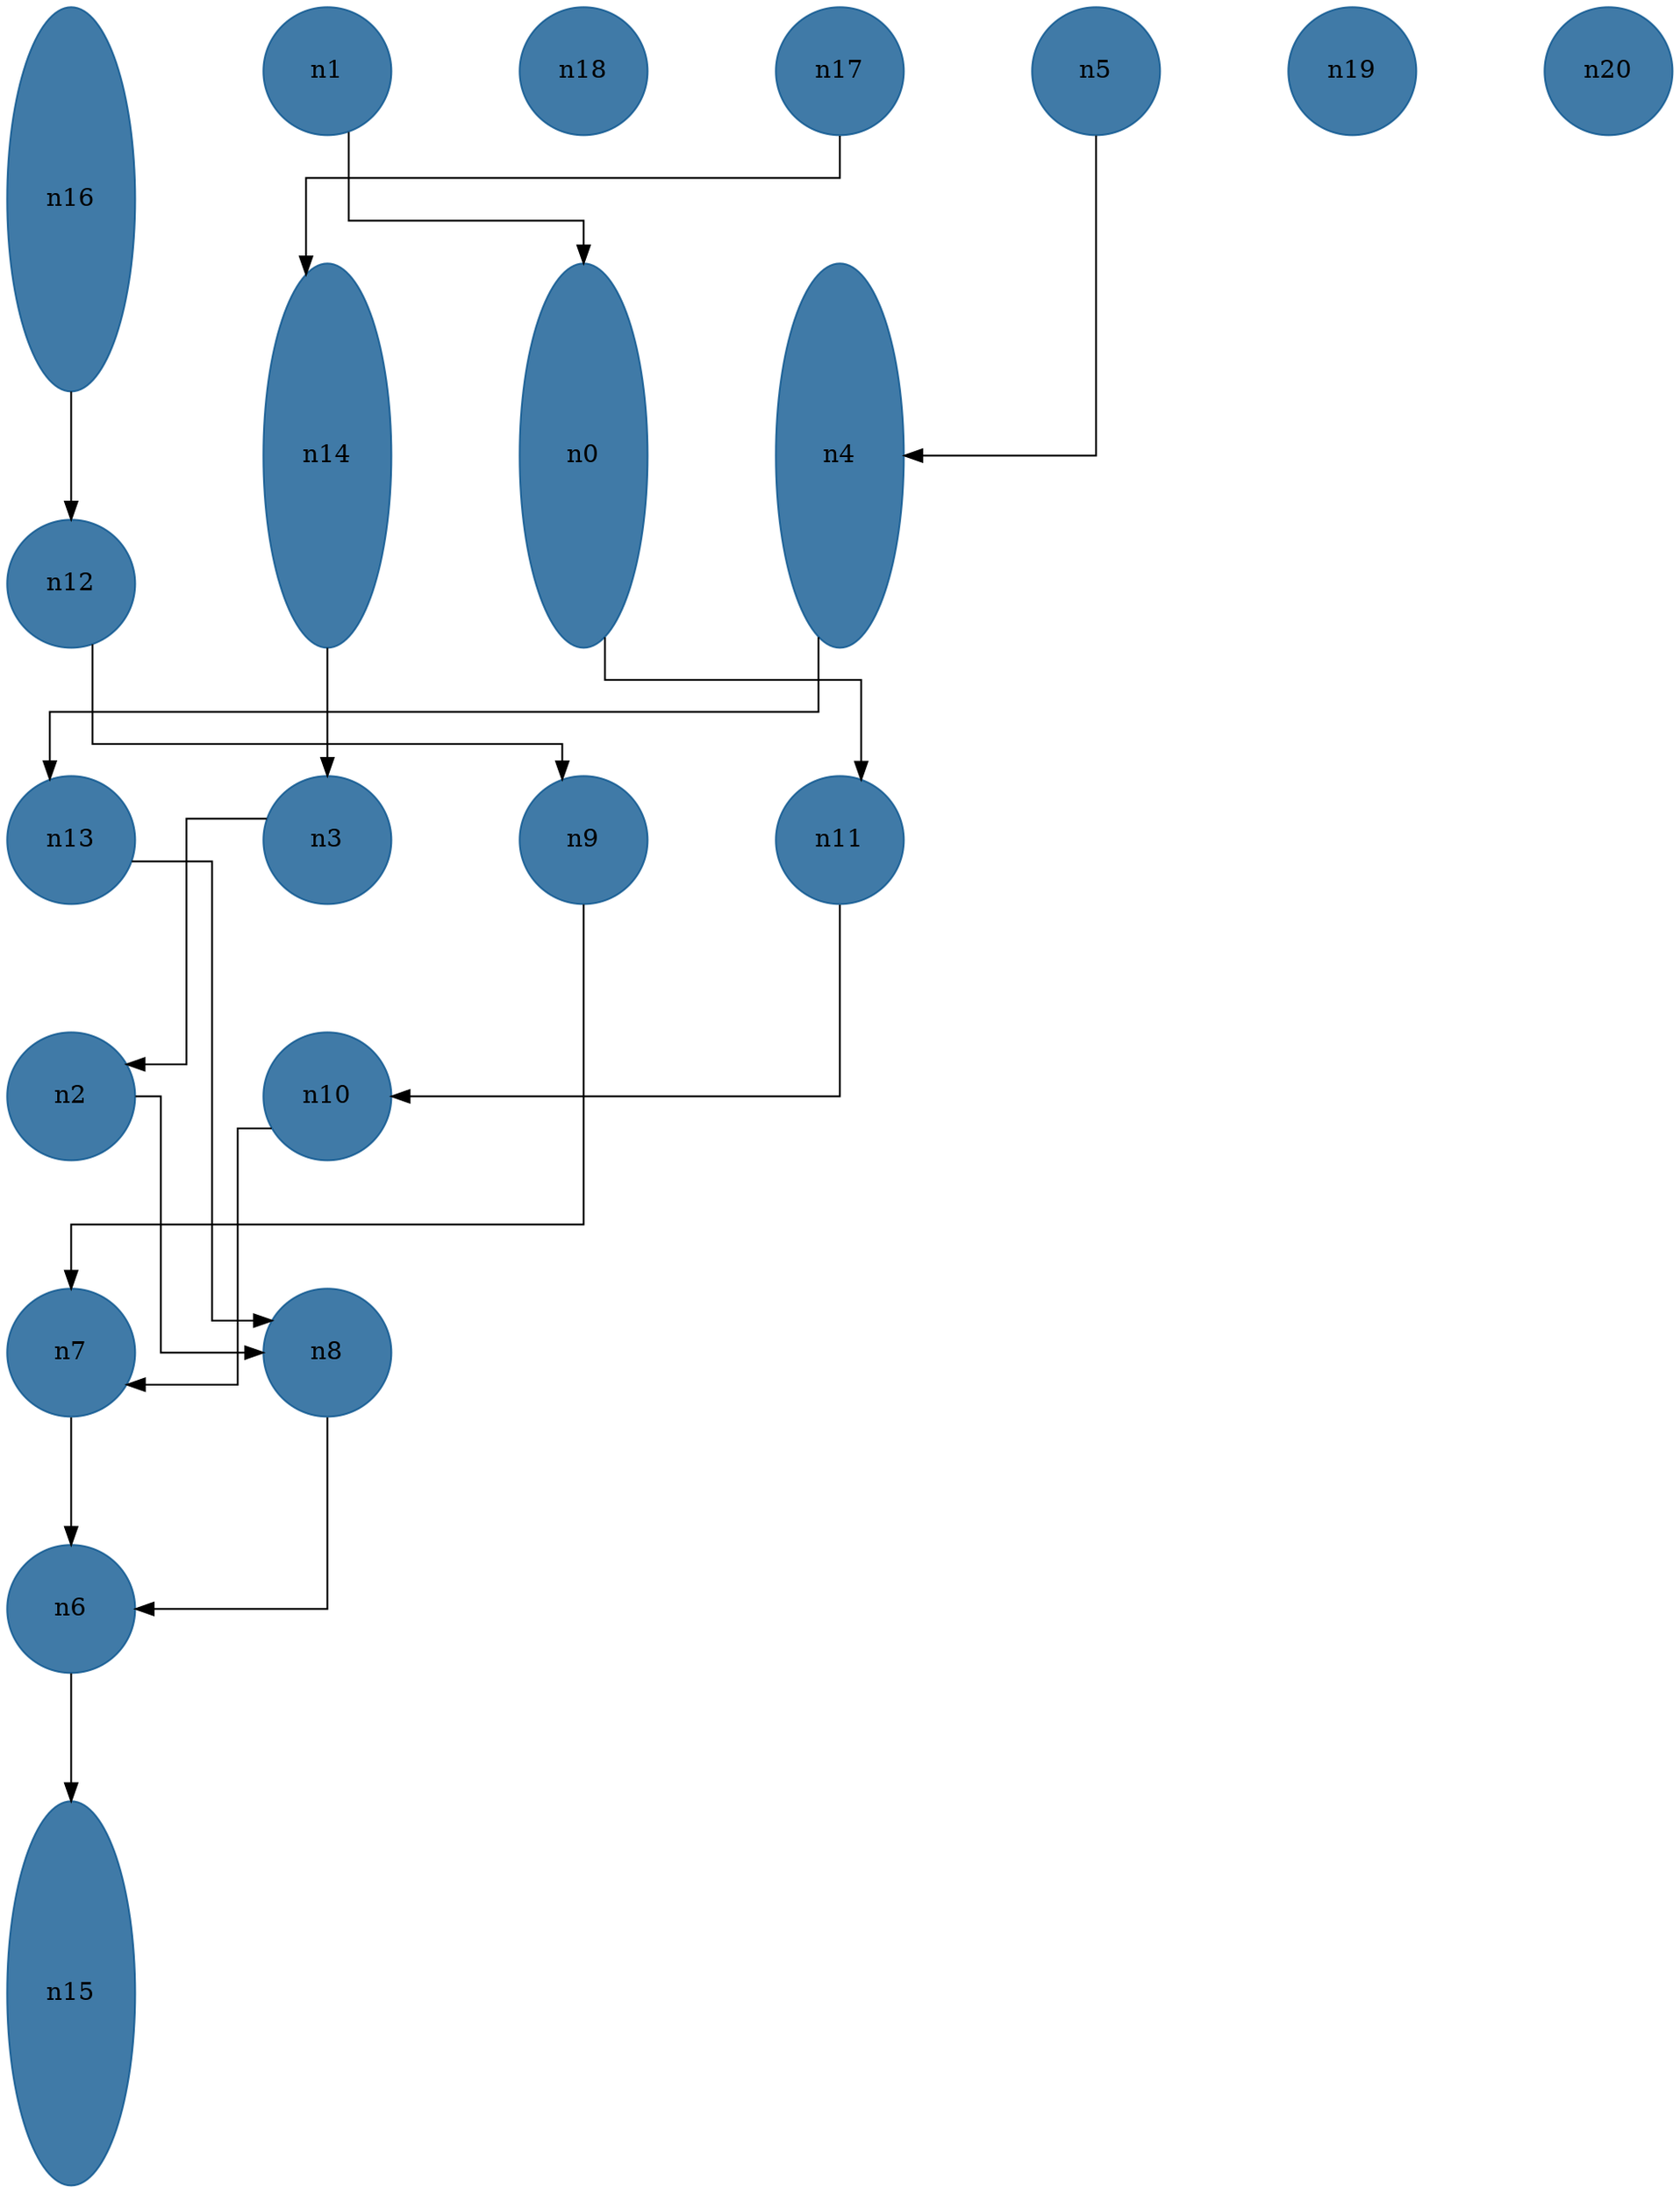 //do not use DOT to generate pdf use NEATO or FDP
digraph{
layout="neato";
splines="ortho";
n16[shape="ellipse", style="filled", color="#004E8ABF", pos="0,17!", height="3", width="1"];
n16 -> n12;
n1[shape="ellipse", style="filled", color="#004E8ABF", pos="2,18!", height="1", width="1"];
n1 -> n0;
n18[shape="ellipse", style="filled", color="#004E8ABF", pos="4,18!", height="1", width="1"];
n17[shape="ellipse", style="filled", color="#004E8ABF", pos="6,18!", height="1", width="1"];
n17 -> n14;
n5[shape="ellipse", style="filled", color="#004E8ABF", pos="8,18!", height="1", width="1"];
n5 -> n4;
n19[shape="ellipse", style="filled", color="#004E8ABF", pos="10,18!", height="1", width="1"];
n20[shape="ellipse", style="filled", color="#004E8ABF", pos="12,18!", height="1", width="1"];
n14[shape="ellipse", style="filled", color="#004E8ABF", pos="2,15!", height="3", width="1"];
n14 -> n3;
n0[shape="ellipse", style="filled", color="#004E8ABF", pos="4,15!", height="3", width="1"];
n0 -> n11;
n4[shape="ellipse", style="filled", color="#004E8ABF", pos="6,15!", height="3", width="1"];
n4 -> n13;
n12[shape="ellipse", style="filled", color="#004E8ABF", pos="0,14!", height="1", width="1"];
n12 -> n9;
n13[shape="ellipse", style="filled", color="#004E8ABF", pos="0,12!", height="1", width="1"];
n13 -> n8;
n3[shape="ellipse", style="filled", color="#004E8ABF", pos="2,12!", height="1", width="1"];
n3 -> n2;
n9[shape="ellipse", style="filled", color="#004E8ABF", pos="4,12!", height="1", width="1"];
n9 -> n7;
n11[shape="ellipse", style="filled", color="#004E8ABF", pos="6,12!", height="1", width="1"];
n11 -> n10;
n2[shape="ellipse", style="filled", color="#004E8ABF", pos="0,10!", height="1", width="1"];
n2 -> n8;
n10[shape="ellipse", style="filled", color="#004E8ABF", pos="2,10!", height="1", width="1"];
n10 -> n7;
n7[shape="ellipse", style="filled", color="#004E8ABF", pos="0,8!", height="1", width="1"];
n7 -> n6;
n8[shape="ellipse", style="filled", color="#004E8ABF", pos="2,8!", height="1", width="1"];
n8 -> n6;
n6[shape="ellipse", style="filled", color="#004E8ABF", pos="0,6!", height="1", width="1"];
n6 -> n15;
n15[shape="ellipse", style="filled", color="#004E8ABF", pos="0,3!", height="3", width="1"];
}
